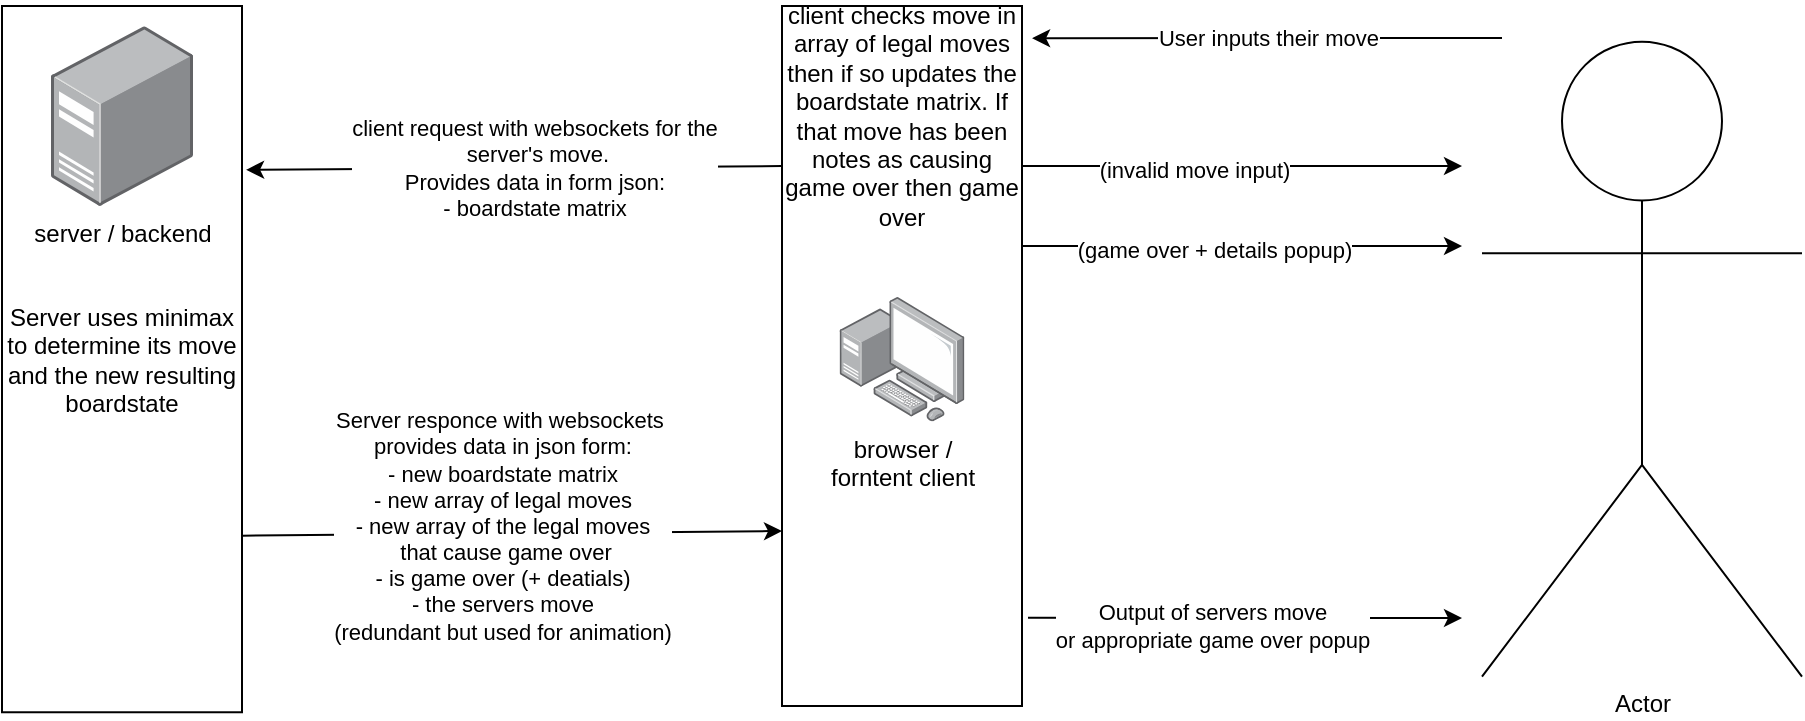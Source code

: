<mxfile version="16.0.0" type="device"><diagram id="NRfZuR_aVi1vyBq25ttX" name="Page-1"><mxGraphModel dx="1342" dy="865" grid="1" gridSize="10" guides="1" tooltips="1" connect="1" arrows="1" fold="1" page="1" pageScale="1" pageWidth="827" pageHeight="1169" math="0" shadow="0"><root><mxCell id="0"/><mxCell id="1" parent="0"/><mxCell id="88MJxXyuMabvJhk010q0-1" value="Actor" style="shape=umlActor;verticalLabelPosition=bottom;verticalAlign=top;html=1;outlineConnect=0;" parent="1" vertex="1"><mxGeometry x="920" y="57.82" width="160" height="317.5" as="geometry"/></mxCell><mxCell id="88MJxXyuMabvJhk010q0-2" value="" style="rounded=0;whiteSpace=wrap;html=1;" parent="1" vertex="1"><mxGeometry x="570" y="40" width="120" height="350" as="geometry"/></mxCell><mxCell id="88MJxXyuMabvJhk010q0-3" value="browser / &lt;br&gt;forntent client" style="points=[];aspect=fixed;html=1;align=center;shadow=0;dashed=0;image;image=img/lib/allied_telesis/computer_and_terminals/Personal_Computer_with_Server.svg;" parent="1" vertex="1"><mxGeometry x="598.8" y="185.37" width="62.4" height="62.4" as="geometry"/></mxCell><mxCell id="88MJxXyuMabvJhk010q0-6" value="Server uses minimax&lt;br&gt;to determine its move and the new resulting boardstate" style="rounded=0;whiteSpace=wrap;html=1;" parent="1" vertex="1"><mxGeometry x="180" y="40" width="120" height="353.13" as="geometry"/></mxCell><mxCell id="88MJxXyuMabvJhk010q0-12" value="User inputs their move" style="endArrow=classic;html=1;rounded=0;entryX=1.042;entryY=0.046;entryDx=0;entryDy=0;entryPerimeter=0;" parent="1" target="88MJxXyuMabvJhk010q0-2" edge="1"><mxGeometry width="50" height="50" relative="1" as="geometry"><mxPoint x="930" y="56" as="sourcePoint"/><mxPoint x="720" y="74" as="targetPoint"/></mxGeometry></mxCell><mxCell id="88MJxXyuMabvJhk010q0-13" value="client checks move in array of legal moves then if so updates the boardstate matrix. If that move has been notes as causing game over then game over" style="text;html=1;strokeColor=none;fillColor=none;align=center;verticalAlign=middle;whiteSpace=wrap;rounded=0;" parent="1" vertex="1"><mxGeometry x="570" y="70" width="120" height="50" as="geometry"/></mxCell><mxCell id="88MJxXyuMabvJhk010q0-15" value="server / backend" style="points=[];aspect=fixed;html=1;align=center;shadow=0;dashed=0;image;image=img/lib/allied_telesis/computer_and_terminals/Server_Desktop.svg;" parent="1" vertex="1"><mxGeometry x="204.5" y="50" width="71" height="90" as="geometry"/></mxCell><mxCell id="88MJxXyuMabvJhk010q0-16" value="" style="endArrow=classic;html=1;rounded=0;exitX=0;exitY=1;exitDx=0;exitDy=0;entryX=1.017;entryY=0.232;entryDx=0;entryDy=0;entryPerimeter=0;" parent="1" source="88MJxXyuMabvJhk010q0-13" target="88MJxXyuMabvJhk010q0-6" edge="1"><mxGeometry width="50" height="50" relative="1" as="geometry"><mxPoint x="510" y="370" as="sourcePoint"/><mxPoint x="560" y="320" as="targetPoint"/></mxGeometry></mxCell><mxCell id="88MJxXyuMabvJhk010q0-17" value="client request with websockets for the&lt;br&gt;&amp;nbsp;server's move. &lt;br&gt;Provides data in form json:&lt;br&gt;- boardstate matrix" style="edgeLabel;html=1;align=center;verticalAlign=middle;resizable=0;points=[];" parent="88MJxXyuMabvJhk010q0-16" vertex="1" connectable="0"><mxGeometry x="-0.074" relative="1" as="geometry"><mxPoint as="offset"/></mxGeometry></mxCell><mxCell id="88MJxXyuMabvJhk010q0-19" value="" style="endArrow=classic;html=1;rounded=0;exitX=1;exitY=0.75;exitDx=0;exitDy=0;entryX=0;entryY=0.75;entryDx=0;entryDy=0;" parent="1" source="88MJxXyuMabvJhk010q0-6" target="88MJxXyuMabvJhk010q0-2" edge="1"><mxGeometry width="50" height="50" relative="1" as="geometry"><mxPoint x="500" y="330" as="sourcePoint"/><mxPoint x="550" y="280" as="targetPoint"/></mxGeometry></mxCell><mxCell id="88MJxXyuMabvJhk010q0-21" value="Server responce with websockets&amp;nbsp;&lt;br&gt;provides data in json form:&lt;br&gt;- new boardstate matrix&lt;br&gt;- new array of legal moves&lt;br&gt;- new array of the legal moves&lt;br&gt;&amp;nbsp;that cause game over&lt;br&gt;- is game over (+ deatials)&lt;br&gt;- the servers move&lt;br&gt;(redundant but used for animation)" style="edgeLabel;html=1;align=center;verticalAlign=middle;resizable=0;points=[];" parent="88MJxXyuMabvJhk010q0-19" vertex="1" connectable="0"><mxGeometry x="0.118" relative="1" as="geometry"><mxPoint x="-21" y="-4" as="offset"/></mxGeometry></mxCell><mxCell id="88MJxXyuMabvJhk010q0-22" value="" style="endArrow=classic;html=1;rounded=0;exitX=1.025;exitY=0.874;exitDx=0;exitDy=0;exitPerimeter=0;" parent="1" source="88MJxXyuMabvJhk010q0-2" edge="1"><mxGeometry width="50" height="50" relative="1" as="geometry"><mxPoint x="510" y="290" as="sourcePoint"/><mxPoint x="910" y="346" as="targetPoint"/></mxGeometry></mxCell><mxCell id="88MJxXyuMabvJhk010q0-23" value="Output of servers move&lt;br&gt;or appropriate game over popup" style="edgeLabel;html=1;align=center;verticalAlign=middle;resizable=0;points=[];" parent="88MJxXyuMabvJhk010q0-22" vertex="1" connectable="0"><mxGeometry x="0.159" y="3" relative="1" as="geometry"><mxPoint x="-34" y="7" as="offset"/></mxGeometry></mxCell><mxCell id="8zFOsHcNc-8lY8MfdIqo-1" value="" style="endArrow=classic;html=1;rounded=0;exitX=1;exitY=1;exitDx=0;exitDy=0;" edge="1" parent="1" source="88MJxXyuMabvJhk010q0-13"><mxGeometry width="50" height="50" relative="1" as="geometry"><mxPoint x="700" y="210" as="sourcePoint"/><mxPoint x="910" y="120" as="targetPoint"/></mxGeometry></mxCell><mxCell id="8zFOsHcNc-8lY8MfdIqo-2" value="(invalid move input)" style="edgeLabel;html=1;align=center;verticalAlign=middle;resizable=0;points=[];" vertex="1" connectable="0" parent="8zFOsHcNc-8lY8MfdIqo-1"><mxGeometry x="-0.218" y="-2" relative="1" as="geometry"><mxPoint as="offset"/></mxGeometry></mxCell><mxCell id="8zFOsHcNc-8lY8MfdIqo-3" value="" style="endArrow=classic;html=1;rounded=0;exitX=1;exitY=0.343;exitDx=0;exitDy=0;exitPerimeter=0;" edge="1" parent="1" source="88MJxXyuMabvJhk010q0-2"><mxGeometry width="50" height="50" relative="1" as="geometry"><mxPoint x="660" y="430" as="sourcePoint"/><mxPoint x="910" y="160" as="targetPoint"/></mxGeometry></mxCell><mxCell id="8zFOsHcNc-8lY8MfdIqo-4" value="(game over + details popup)" style="edgeLabel;html=1;align=center;verticalAlign=middle;resizable=0;points=[];" vertex="1" connectable="0" parent="8zFOsHcNc-8lY8MfdIqo-3"><mxGeometry x="-0.127" y="-2" relative="1" as="geometry"><mxPoint as="offset"/></mxGeometry></mxCell></root></mxGraphModel></diagram></mxfile>